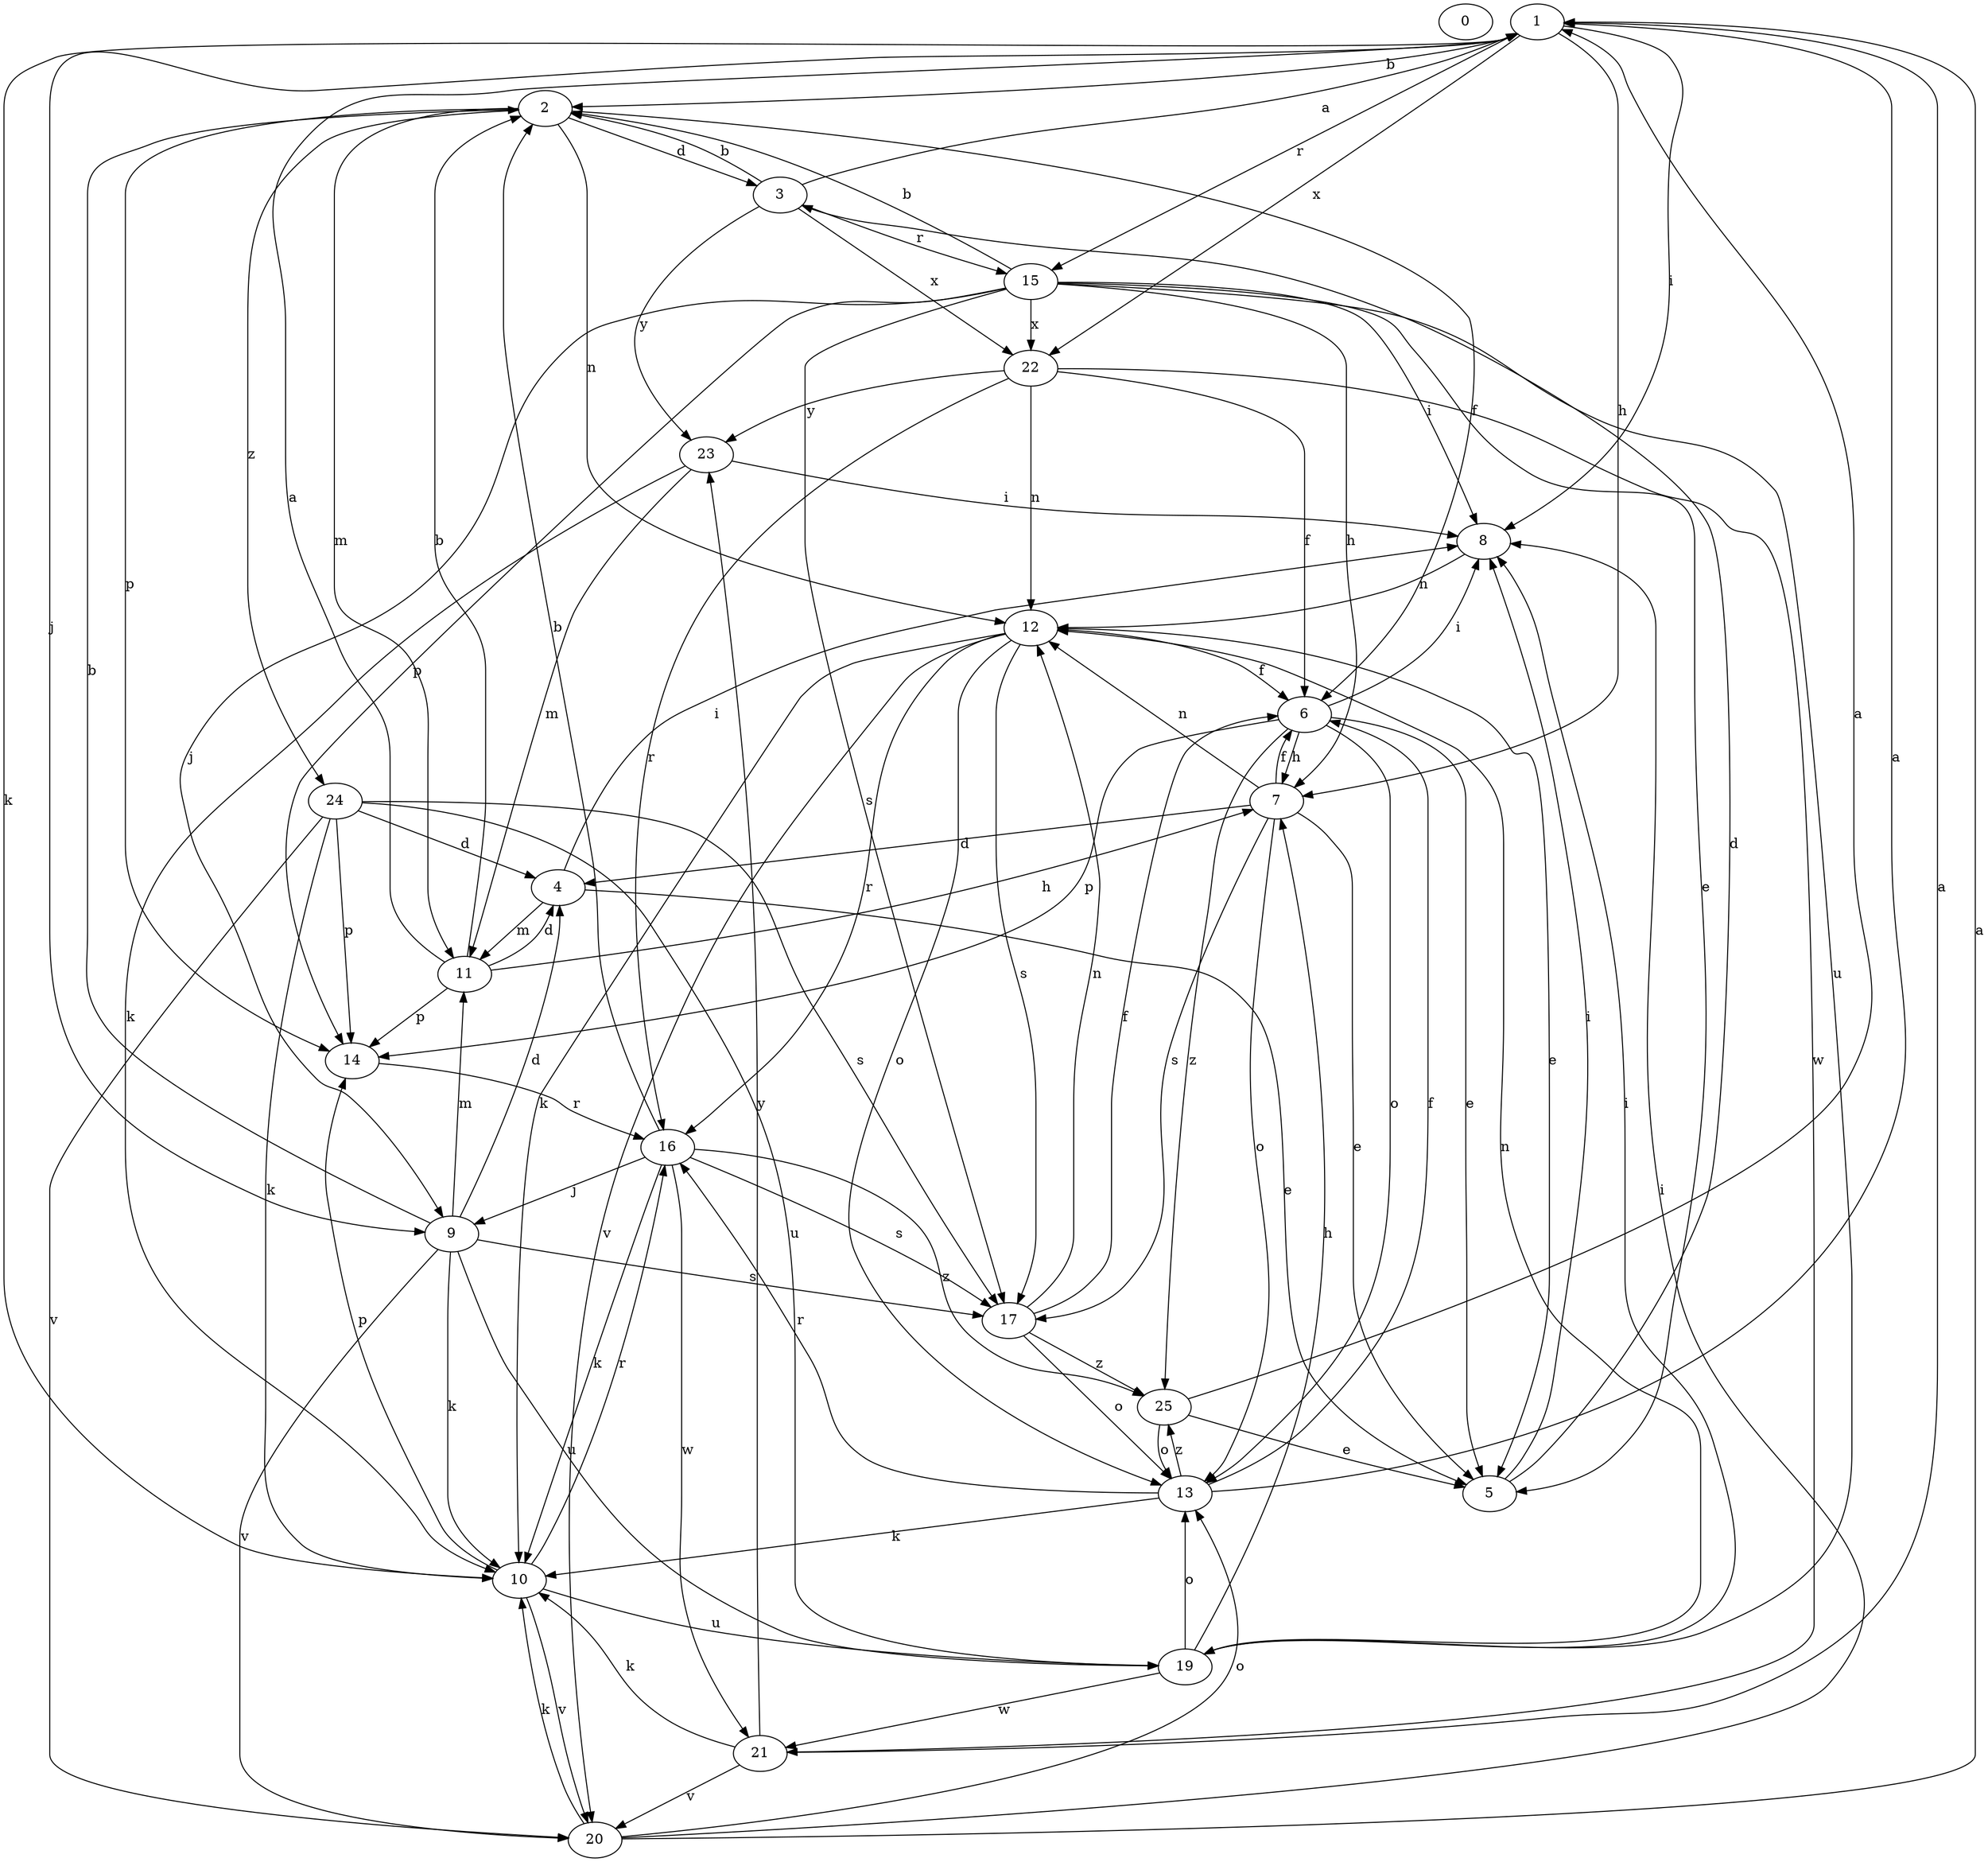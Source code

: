 strict digraph  {
0;
1;
2;
3;
4;
5;
6;
7;
8;
9;
10;
11;
12;
13;
14;
15;
16;
17;
19;
20;
21;
22;
23;
24;
25;
1 -> 2  [label=b];
1 -> 7  [label=h];
1 -> 8  [label=i];
1 -> 9  [label=j];
1 -> 10  [label=k];
1 -> 15  [label=r];
1 -> 22  [label=x];
2 -> 3  [label=d];
2 -> 6  [label=f];
2 -> 11  [label=m];
2 -> 12  [label=n];
2 -> 14  [label=p];
2 -> 24  [label=z];
3 -> 1  [label=a];
3 -> 2  [label=b];
3 -> 15  [label=r];
3 -> 22  [label=x];
3 -> 23  [label=y];
4 -> 5  [label=e];
4 -> 8  [label=i];
4 -> 11  [label=m];
5 -> 3  [label=d];
5 -> 8  [label=i];
6 -> 5  [label=e];
6 -> 7  [label=h];
6 -> 8  [label=i];
6 -> 13  [label=o];
6 -> 14  [label=p];
6 -> 25  [label=z];
7 -> 4  [label=d];
7 -> 5  [label=e];
7 -> 6  [label=f];
7 -> 12  [label=n];
7 -> 13  [label=o];
7 -> 17  [label=s];
8 -> 12  [label=n];
9 -> 2  [label=b];
9 -> 4  [label=d];
9 -> 10  [label=k];
9 -> 11  [label=m];
9 -> 17  [label=s];
9 -> 19  [label=u];
9 -> 20  [label=v];
10 -> 14  [label=p];
10 -> 16  [label=r];
10 -> 19  [label=u];
10 -> 20  [label=v];
11 -> 1  [label=a];
11 -> 2  [label=b];
11 -> 4  [label=d];
11 -> 7  [label=h];
11 -> 14  [label=p];
12 -> 5  [label=e];
12 -> 6  [label=f];
12 -> 10  [label=k];
12 -> 13  [label=o];
12 -> 16  [label=r];
12 -> 17  [label=s];
12 -> 20  [label=v];
13 -> 1  [label=a];
13 -> 6  [label=f];
13 -> 10  [label=k];
13 -> 16  [label=r];
13 -> 25  [label=z];
14 -> 16  [label=r];
15 -> 2  [label=b];
15 -> 5  [label=e];
15 -> 7  [label=h];
15 -> 8  [label=i];
15 -> 9  [label=j];
15 -> 14  [label=p];
15 -> 17  [label=s];
15 -> 19  [label=u];
15 -> 22  [label=x];
16 -> 2  [label=b];
16 -> 9  [label=j];
16 -> 10  [label=k];
16 -> 17  [label=s];
16 -> 21  [label=w];
16 -> 25  [label=z];
17 -> 6  [label=f];
17 -> 12  [label=n];
17 -> 13  [label=o];
17 -> 25  [label=z];
19 -> 7  [label=h];
19 -> 8  [label=i];
19 -> 12  [label=n];
19 -> 13  [label=o];
19 -> 21  [label=w];
20 -> 1  [label=a];
20 -> 8  [label=i];
20 -> 10  [label=k];
20 -> 13  [label=o];
21 -> 1  [label=a];
21 -> 10  [label=k];
21 -> 20  [label=v];
21 -> 23  [label=y];
22 -> 6  [label=f];
22 -> 12  [label=n];
22 -> 16  [label=r];
22 -> 21  [label=w];
22 -> 23  [label=y];
23 -> 8  [label=i];
23 -> 10  [label=k];
23 -> 11  [label=m];
24 -> 4  [label=d];
24 -> 10  [label=k];
24 -> 14  [label=p];
24 -> 17  [label=s];
24 -> 19  [label=u];
24 -> 20  [label=v];
25 -> 1  [label=a];
25 -> 5  [label=e];
25 -> 13  [label=o];
}
